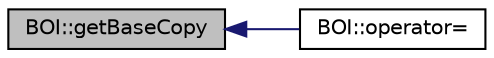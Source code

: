 digraph "BOI::getBaseCopy"
{
  edge [fontname="Helvetica",fontsize="10",labelfontname="Helvetica",labelfontsize="10"];
  node [fontname="Helvetica",fontsize="10",shape=record];
  rankdir="LR";
  Node1 [label="BOI::getBaseCopy",height=0.2,width=0.4,color="black", fillcolor="grey75", style="filled", fontcolor="black"];
  Node1 -> Node2 [dir="back",color="midnightblue",fontsize="10",style="solid"];
  Node2 [label="BOI::operator=",height=0.2,width=0.4,color="black", fillcolor="white", style="filled",URL="$class_b_o_i.html#a4b4a3976cc13c4d3de0d7ff8882a7af3"];
}
